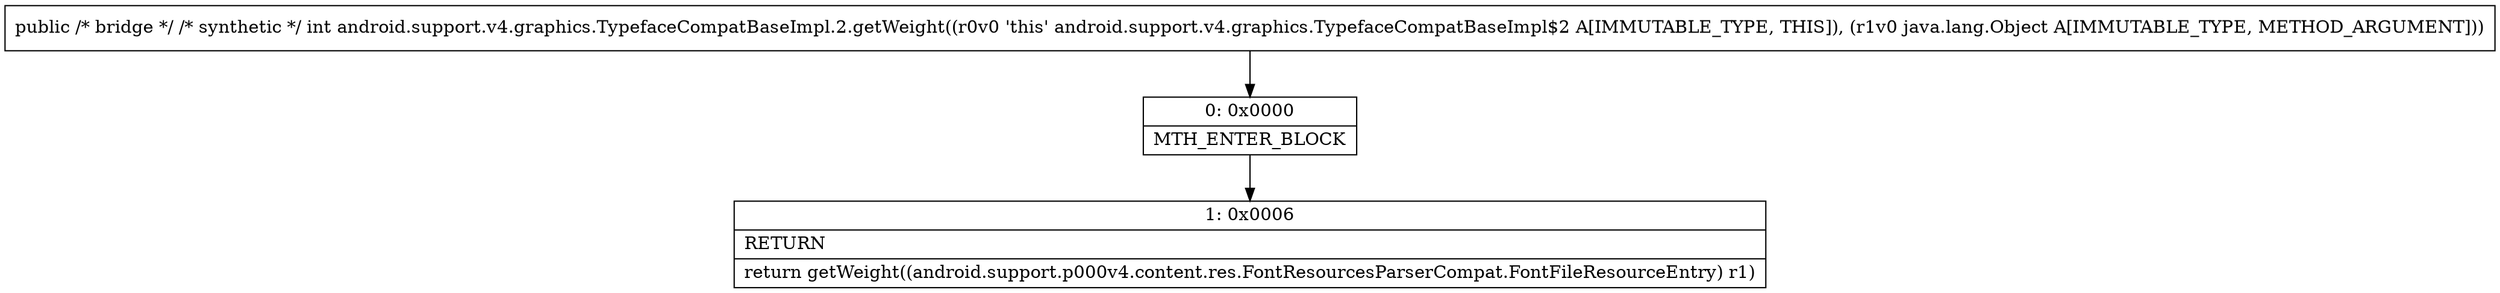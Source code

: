 digraph "CFG forandroid.support.v4.graphics.TypefaceCompatBaseImpl.2.getWeight(Ljava\/lang\/Object;)I" {
Node_0 [shape=record,label="{0\:\ 0x0000|MTH_ENTER_BLOCK\l}"];
Node_1 [shape=record,label="{1\:\ 0x0006|RETURN\l|return getWeight((android.support.p000v4.content.res.FontResourcesParserCompat.FontFileResourceEntry) r1)\l}"];
MethodNode[shape=record,label="{public \/* bridge *\/ \/* synthetic *\/ int android.support.v4.graphics.TypefaceCompatBaseImpl.2.getWeight((r0v0 'this' android.support.v4.graphics.TypefaceCompatBaseImpl$2 A[IMMUTABLE_TYPE, THIS]), (r1v0 java.lang.Object A[IMMUTABLE_TYPE, METHOD_ARGUMENT])) }"];
MethodNode -> Node_0;
Node_0 -> Node_1;
}

